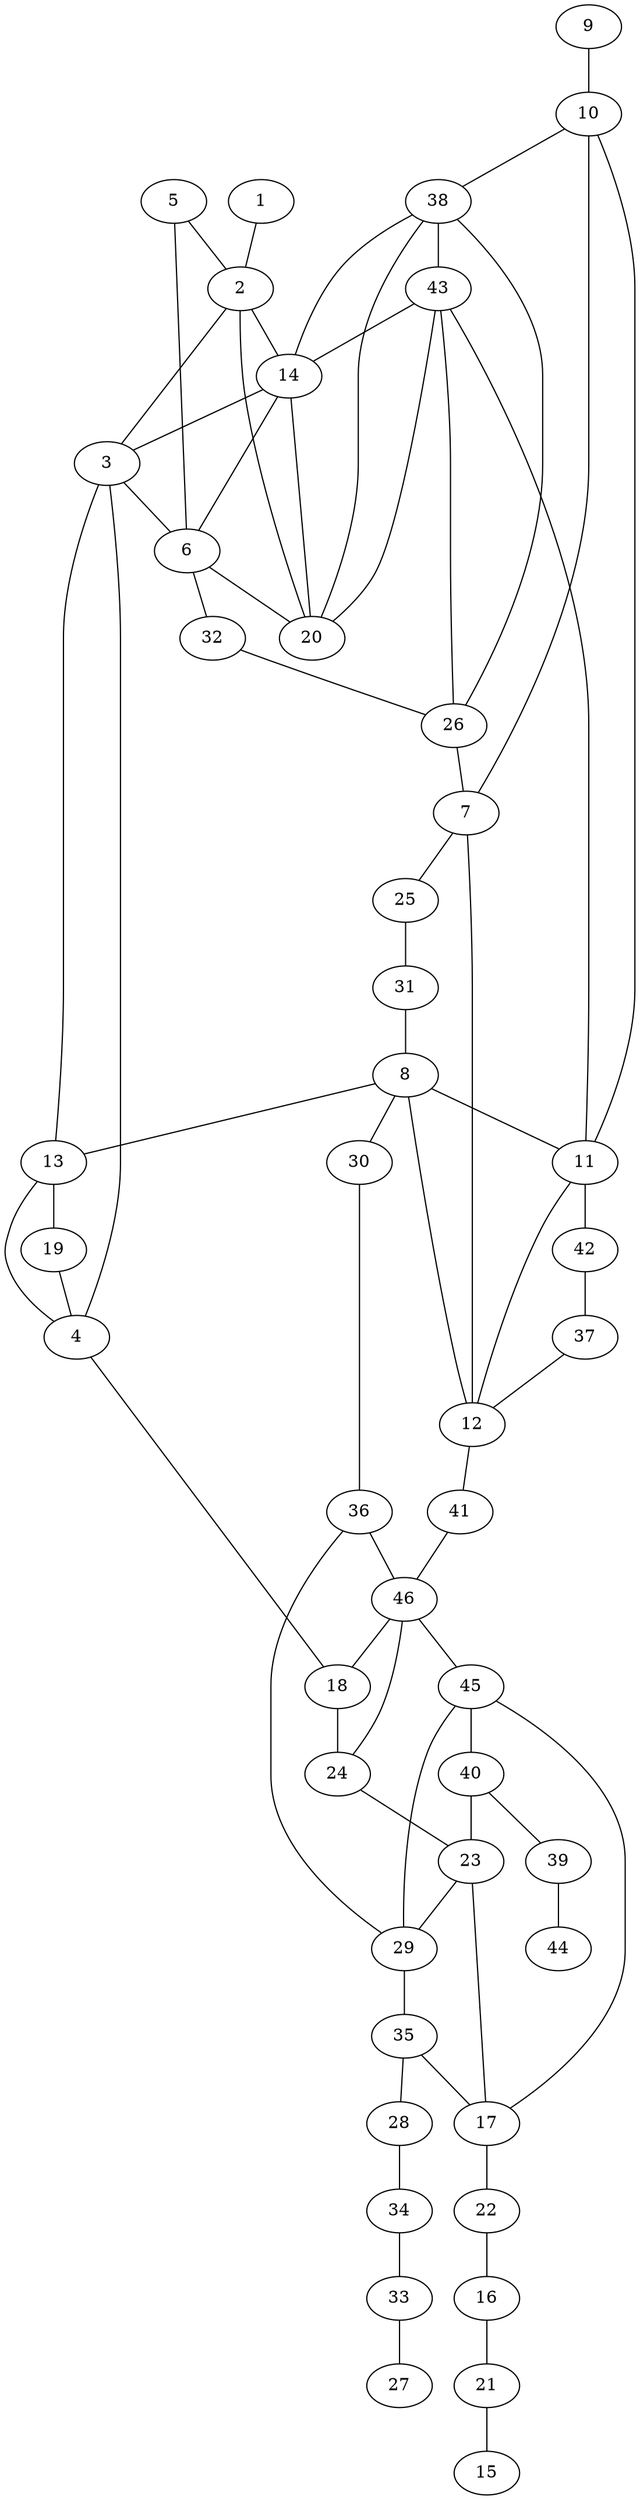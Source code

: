 graph pdb1idp {
	1	 [aaLength=22,
		sequence=TFSDYLGLMTCVYEWADSYDSK,
		type=0];
	2	 [aaLength=7,
		sequence=DWDRLRK,
		type=0];
	1 -- 2	 [distance0="22.6419",
		frequency=1,
		type0=3];
	14	 [aaLength=8,
		sequence=IAPTLRID,
		type=1];
	2 -- 14	 [distance0="17.01849",
		frequency=1,
		type0=2];
	20	 [aaLength=8,
		sequence=IAPTLRID,
		type=1];
	2 -- 20	 [distance0="17.01849",
		distance1="1.0",
		frequency=2,
		type0=3,
		type1=4];
	3	 [aaLength=6,
		sequence=YRSFLD,
		type=0];
	3 -- 2	 [distance0="22.78907",
		frequency=1,
		type0=3];
	6	 [aaLength=7,
		sequence=DWDRLRK,
		type=0];
	3 -- 6	 [distance0="21.84444",
		frequency=1,
		type0=2];
	4	 [aaLength=10,
		sequence=AEEFVGMVSS,
		type=0];
	3 -- 4	 [distance0="14.56018",
		frequency=1,
		type0=1];
	13	 [aaLength=6,
		sequence=LWEAMP,
		type=1];
	3 -- 13	 [distance0="1.0",
		frequency=1,
		type0=4];
	4 -- 13	 [distance0="17.88915",
		frequency=1,
		type0=3];
	18	 [aaLength=3,
		sequence=LRT,
		type=1];
	4 -- 18	 [distance0="8.0",
		frequency=1,
		type0=4];
	5	 [aaLength=22,
		sequence=TFSDYLGLMTCVYEWADSYDSK,
		type=0];
	5 -- 2	 [distance0="23.35233",
		frequency=1,
		type0=3];
	5 -- 6	 [distance0="0.0",
		frequency=1,
		type0=5];
	6 -- 14	 [distance0="16.22281",
		frequency=1,
		type0=2];
	6 -- 20	 [distance0="16.22281",
		frequency=1,
		type0=3];
	32	 [aaLength=8,
		sequence=IAPTLRID,
		type=1];
	6 -- 32	 [distance0="1.0",
		frequency=1,
		type0=4];
	7	 [aaLength=6,
		sequence=YRSFLD,
		type=0];
	25	 [aaLength=6,
		sequence=LWEAMP,
		type=1];
	7 -- 25	 [distance0="1.0",
		frequency=1,
		type0=4];
	8	 [aaLength=10,
		sequence=AEEFVGMVSS,
		type=0];
	11	 [aaLength=6,
		sequence=YRSFLD,
		type=0];
	8 -- 11	 [distance0="19.29248",
		frequency=1,
		type0=2];
	8 -- 13	 [distance0="22.29544",
		frequency=1,
		type0=3];
	30	 [aaLength=3,
		sequence=LRT,
		type=1];
	8 -- 30	 [distance0="8.0",
		frequency=1,
		type0=4];
	9	 [aaLength=22,
		sequence=TFSDYLGLMTCVYEWADSYDSK,
		type=0];
	10	 [aaLength=7,
		sequence=DWDRLRK,
		type=0];
	9 -- 10	 [distance0="24.2124",
		distance1="0.0",
		frequency=2,
		type0=3,
		type1=5];
	10 -- 7	 [distance0="19.62887",
		frequency=1,
		type0=1];
	10 -- 11	 [distance0="22.52869",
		frequency=1,
		type0=2];
	38	 [aaLength=8,
		sequence=IAPTLRID,
		type=1];
	10 -- 38	 [distance0="1.0",
		frequency=1,
		type0=4];
	42	 [aaLength=6,
		sequence=LWEAMP,
		type=1];
	11 -- 42	 [distance0="1.0",
		frequency=1,
		type0=4];
	12	 [aaLength=10,
		sequence=AEEFVGMVSS,
		type=0];
	12 -- 7	 [distance0="16.5939",
		frequency=1,
		type0=1];
	12 -- 8	 [distance0="28.69401",
		frequency=1,
		type0=3];
	12 -- 11	 [distance0="20.6266",
		frequency=1,
		type0=2];
	41	 [aaLength=3,
		sequence=LRT,
		type=1];
	12 -- 41	 [distance0="8.0",
		frequency=1,
		type0=4];
	19	 [aaLength=6,
		sequence=LWEAMP,
		type=1];
	13 -- 19	 [distance0="0.0",
		frequency=1,
		type0=5];
	14 -- 3	 [distance0="0.0",
		frequency=1,
		type0=5];
	15	 [aaLength=15,
		sequence=VWKFAGLKPDIRWGE,
		type=1];
	16	 [aaLength=18,
		sequence=VTMKGHAHSANLHWYKKI,
		type=1];
	21	 [aaLength=15,
		sequence=VWKFAGLKPDIRWGE,
		type=1];
	16 -- 21	 [distance0="2.0",
		frequency=1,
		type0=4];
	17	 [aaLength=15,
		sequence=EVIGYHQLRVPHQRY,
		type=1];
	22	 [aaLength=18,
		sequence=VTMKGHAHSANLHWYKKI,
		type=1];
	17 -- 22	 [distance0="7.0",
		frequency=1,
		type0=4];
	23	 [aaLength=15,
		sequence=EVIGYHQLRVPHQRY,
		type=1];
	17 -- 23	 [distance0="0.0",
		frequency=1,
		type0=1];
	24	 [aaLength=11,
		sequence=FIGGTRWEKVS,
		type=1];
	18 -- 24	 [distance0="2.0",
		frequency=1,
		type0=4];
	19 -- 4	 [distance0="0.0",
		frequency=1,
		type0=5];
	20 -- 14	 [distance0="0.0",
		frequency=1,
		type0=5];
	21 -- 15	 [distance0="0.0",
		frequency=1,
		type0=5];
	22 -- 16	 [distance0="0.0",
		frequency=1,
		type0=5];
	29	 [aaLength=15,
		sequence=EVIGYHQLRVPHQRY,
		type=1];
	23 -- 29	 [distance0="0.0",
		frequency=1,
		type0=2];
	24 -- 23	 [distance0="2.0",
		frequency=1,
		type0=4];
	31	 [aaLength=6,
		sequence=LWEAMP,
		type=1];
	25 -- 31	 [distance0="0.0",
		frequency=1,
		type0=5];
	26	 [aaLength=8,
		sequence=IAPTLRID,
		type=1];
	26 -- 7	 [distance0="0.0",
		frequency=1,
		type0=5];
	27	 [aaLength=15,
		sequence=VWKFAGLKPDIRWGE,
		type=1];
	28	 [aaLength=18,
		sequence=VTMKGHAHSANLHWYKKI,
		type=1];
	34	 [aaLength=18,
		sequence=VTMKGHAHSANLHWYKKI,
		type=1];
	28 -- 34	 [distance0="0.0",
		frequency=1,
		type0=5];
	35	 [aaLength=15,
		sequence=EVIGYHQLRVPHQRY,
		type=1];
	29 -- 35	 [distance0="0.0",
		distance1="0.0",
		frequency=2,
		type0=3,
		type1=5];
	36	 [aaLength=11,
		sequence=FIGGTRWEKVS,
		type=1];
	30 -- 36	 [distance0="2.0",
		frequency=1,
		type0=4];
	31 -- 8	 [distance0="0.0",
		frequency=1,
		type0=5];
	32 -- 26	 [distance0="0.0",
		frequency=1,
		type0=5];
	33	 [aaLength=15,
		sequence=VWKFAGLKPDIRWGE,
		type=1];
	33 -- 27	 [distance0="0.0",
		frequency=1,
		type0=5];
	34 -- 33	 [distance0="2.0",
		frequency=1,
		type0=4];
	35 -- 17	 [distance0="0.0",
		frequency=1,
		type0=1];
	35 -- 28	 [distance0="7.0",
		frequency=1,
		type0=4];
	36 -- 29	 [distance0="2.0",
		frequency=1,
		type0=4];
	46	 [aaLength=11,
		sequence=FIGGTRWEKVS,
		type=1];
	36 -- 46	 [distance0="0.0",
		frequency=1,
		type0=2];
	37	 [aaLength=6,
		sequence=LWEAMP,
		type=1];
	37 -- 12	 [distance0="0.0",
		frequency=1,
		type0=5];
	38 -- 14	 [distance0="0.0",
		frequency=1,
		type0=1];
	38 -- 20	 [distance0="0.0",
		frequency=1,
		type0=2];
	38 -- 26	 [distance0="0.0",
		frequency=1,
		type0=3];
	43	 [aaLength=8,
		sequence=IAPTLRID,
		type=1];
	38 -- 43	 [distance0="0.0",
		frequency=1,
		type0=5];
	39	 [aaLength=18,
		sequence=VTMKGHAHSANLHWYKKI,
		type=1];
	44	 [aaLength=18,
		sequence=VTMKGHAHSANLHWYKKI,
		type=1];
	39 -- 44	 [distance0="0.0",
		frequency=1,
		type0=5];
	40	 [aaLength=15,
		sequence=EVIGYHQLRVPHQRY,
		type=1];
	40 -- 23	 [distance0="0.0",
		frequency=1,
		type0=2];
	40 -- 39	 [distance0="7.0",
		frequency=1,
		type0=4];
	41 -- 46	 [distance0="2.0",
		frequency=1,
		type0=4];
	42 -- 37	 [distance0="0.0",
		frequency=1,
		type0=5];
	43 -- 11	 [distance0="0.0",
		frequency=1,
		type0=5];
	43 -- 14	 [distance0="0.0",
		frequency=1,
		type0=1];
	43 -- 20	 [distance0="0.0",
		frequency=1,
		type0=2];
	43 -- 26	 [distance0="0.0",
		frequency=1,
		type0=3];
	45	 [aaLength=15,
		sequence=EVIGYHQLRVPHQRY,
		type=1];
	45 -- 17	 [distance0="0.0",
		frequency=1,
		type0=1];
	45 -- 29	 [distance0="0.0",
		frequency=1,
		type0=3];
	45 -- 40	 [distance0="0.0",
		frequency=1,
		type0=5];
	46 -- 18	 [distance0="5.0",
		frequency=1,
		type0=3];
	46 -- 24	 [distance0="0.0",
		frequency=1,
		type0=1];
	46 -- 45	 [distance0="2.0",
		frequency=1,
		type0=4];
}
